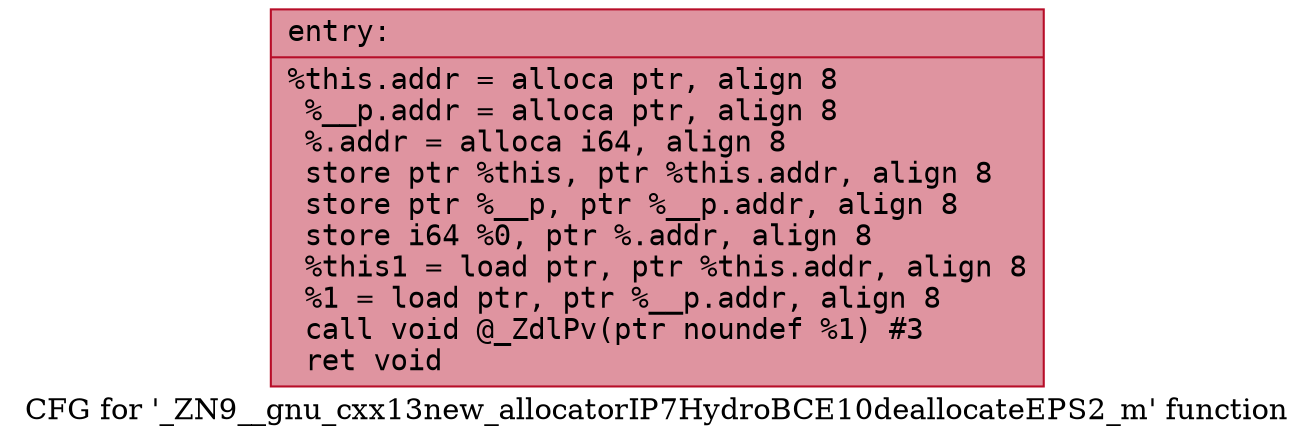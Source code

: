 digraph "CFG for '_ZN9__gnu_cxx13new_allocatorIP7HydroBCE10deallocateEPS2_m' function" {
	label="CFG for '_ZN9__gnu_cxx13new_allocatorIP7HydroBCE10deallocateEPS2_m' function";

	Node0x56186991fce0 [shape=record,color="#b70d28ff", style=filled, fillcolor="#b70d2870" fontname="Courier",label="{entry:\l|  %this.addr = alloca ptr, align 8\l  %__p.addr = alloca ptr, align 8\l  %.addr = alloca i64, align 8\l  store ptr %this, ptr %this.addr, align 8\l  store ptr %__p, ptr %__p.addr, align 8\l  store i64 %0, ptr %.addr, align 8\l  %this1 = load ptr, ptr %this.addr, align 8\l  %1 = load ptr, ptr %__p.addr, align 8\l  call void @_ZdlPv(ptr noundef %1) #3\l  ret void\l}"];
}
